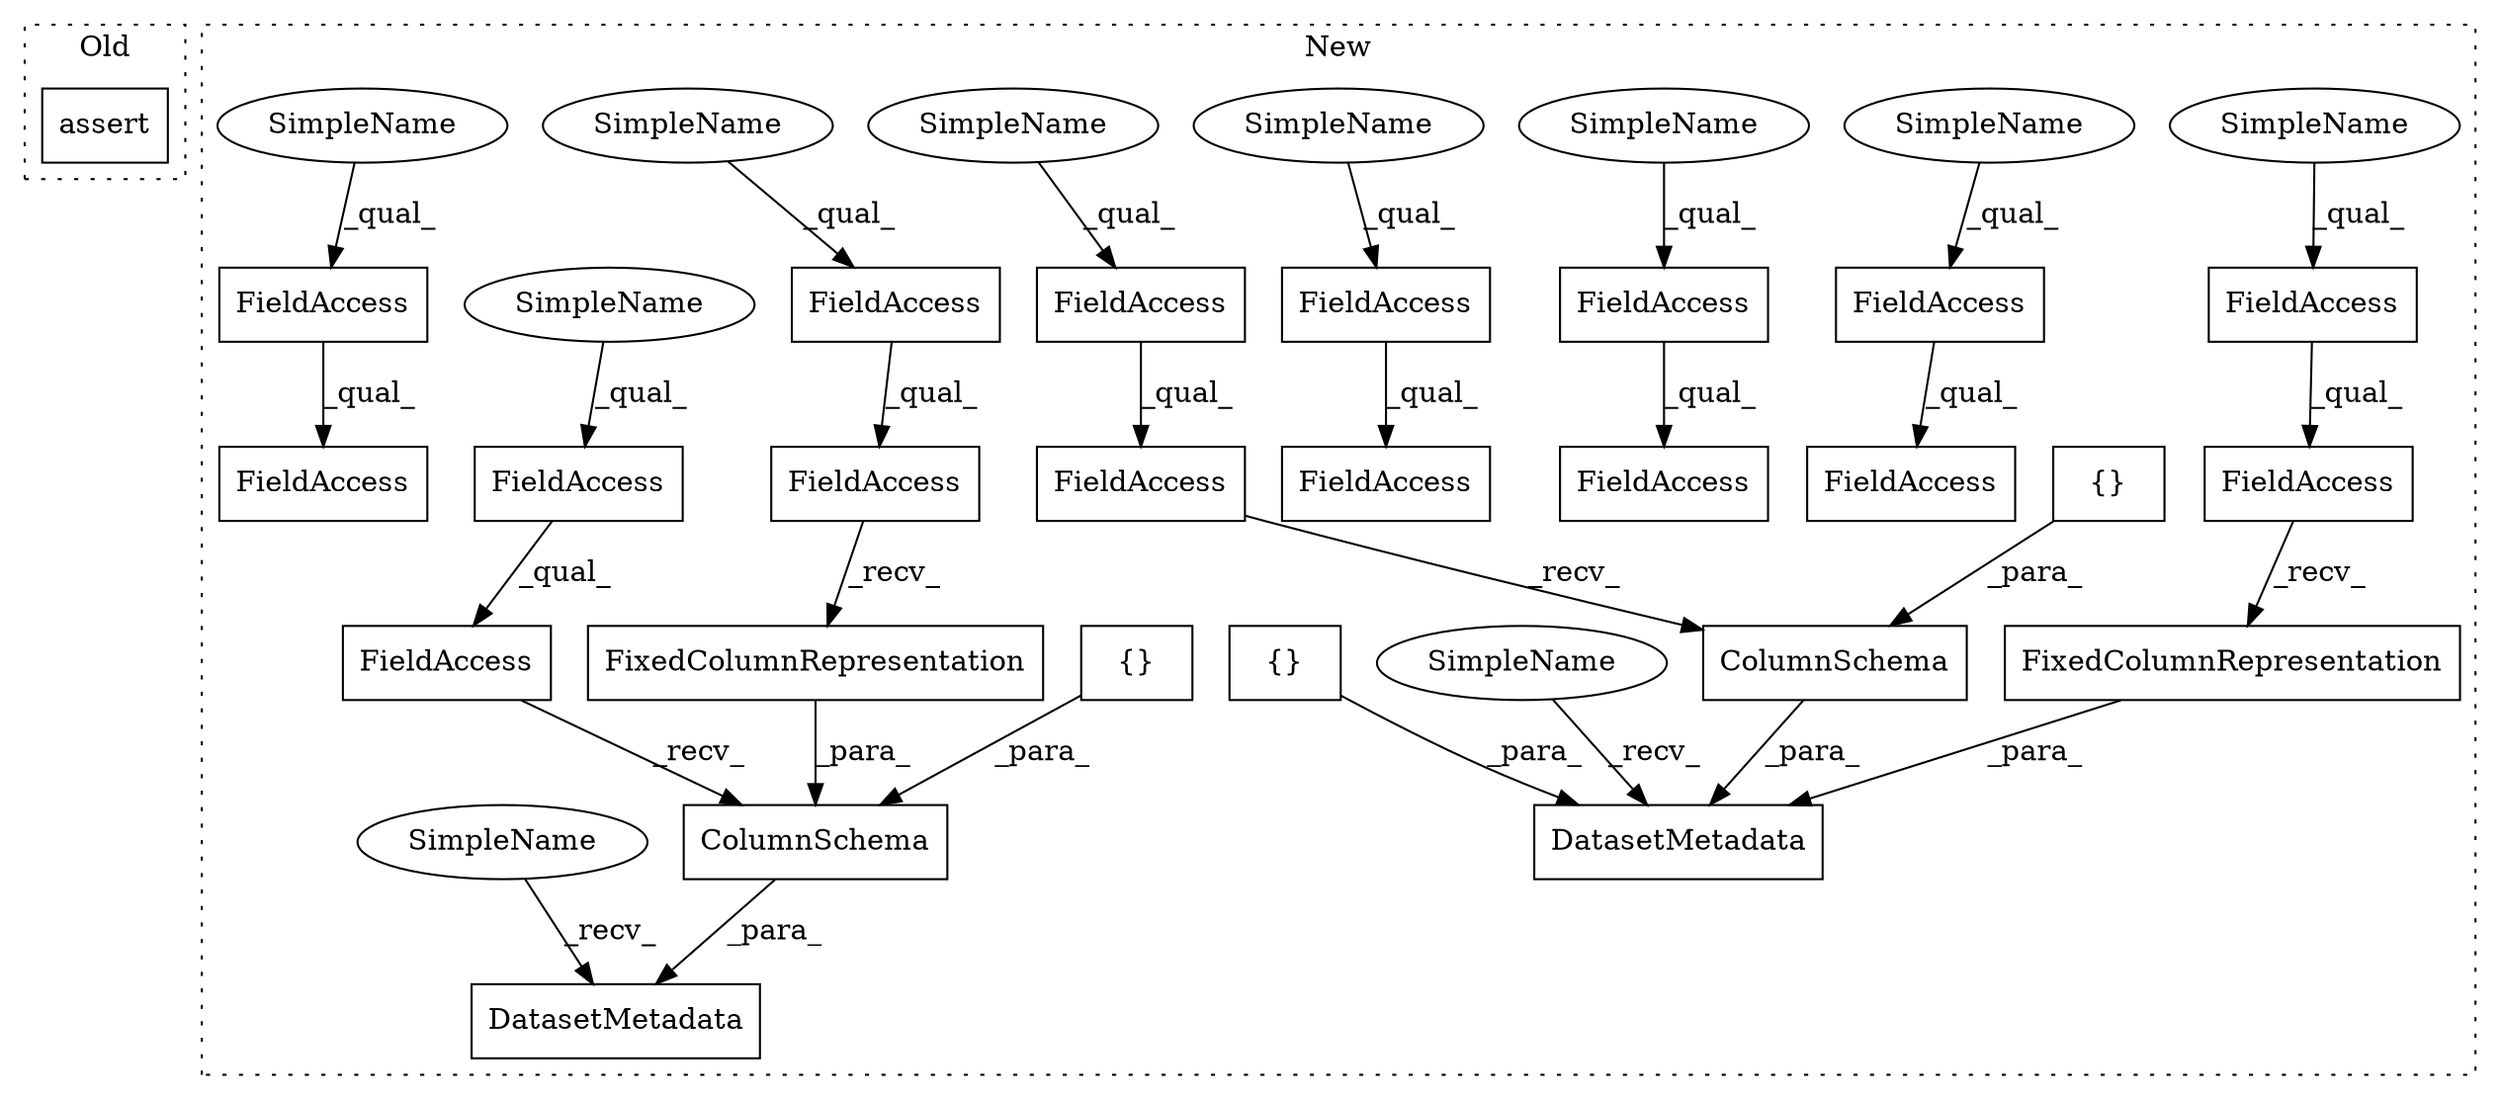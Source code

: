 digraph G {
subgraph cluster0 {
1 [label="assert" a="32" s="21916,22028" l="20,2" shape="box"];
label = "Old";
style="dotted";
}
subgraph cluster1 {
2 [label="DatasetMetadata" a="32" s="35563,36455" l="16,1" shape="box"];
3 [label="{}" a="4" s="35679" l="2" shape="box"];
4 [label="FixedColumnRepresentation" a="32" s="36250" l="27" shape="box"];
5 [label="FieldAccess" a="22" s="36202" l="47" shape="box"];
6 [label="FieldAccess" a="22" s="36202" l="32" shape="box"];
7 [label="FieldAccess" a="22" s="35855" l="32" shape="box"];
8 [label="FieldAccess" a="22" s="35855" l="47" shape="box"];
9 [label="FieldAccess" a="22" s="35938" l="32" shape="box"];
10 [label="FieldAccess" a="22" s="35191" l="32" shape="box"];
11 [label="FieldAccess" a="22" s="35191" l="47" shape="box"];
12 [label="FieldAccess" a="22" s="35938" l="47" shape="box"];
13 [label="ColumnSchema" a="32" s="35239,35356" l="13,1" shape="box"];
14 [label="{}" a="4" s="35278" l="2" shape="box"];
15 [label="DatasetMetadata" a="32" s="35164,35358" l="16,1" shape="box"];
16 [label="{}" a="4" s="36199" l="2" shape="box"];
17 [label="FieldAccess" a="22" s="35592" l="32" shape="box"];
18 [label="FieldAccess" a="22" s="35592" l="47" shape="box"];
19 [label="FieldAccess" a="22" s="35765" l="32" shape="box"];
20 [label="FieldAccess" a="22" s="35765" l="47" shape="box"];
21 [label="ColumnSchema" a="32" s="35640,35757" l="13,1" shape="box"];
22 [label="FieldAccess" a="22" s="36028" l="32" shape="box"];
23 [label="FieldAccess" a="22" s="36028" l="47" shape="box"];
24 [label="FieldAccess" a="22" s="35281" l="32" shape="box"];
25 [label="FieldAccess" a="22" s="35281" l="47" shape="box"];
26 [label="FixedColumnRepresentation" a="32" s="35329" l="27" shape="box"];
27 [label="SimpleName" a="42" s="36202" l="20" shape="ellipse"];
28 [label="SimpleName" a="42" s="35765" l="20" shape="ellipse"];
29 [label="SimpleName" a="42" s="36028" l="20" shape="ellipse"];
30 [label="SimpleName" a="42" s="35938" l="20" shape="ellipse"];
31 [label="SimpleName" a="42" s="35191" l="20" shape="ellipse"];
32 [label="SimpleName" a="42" s="35592" l="20" shape="ellipse"];
33 [label="SimpleName" a="42" s="35281" l="20" shape="ellipse"];
34 [label="SimpleName" a="42" s="35855" l="20" shape="ellipse"];
35 [label="SimpleName" a="42" s="35546" l="16" shape="ellipse"];
36 [label="SimpleName" a="42" s="35147" l="16" shape="ellipse"];
label = "New";
style="dotted";
}
3 -> 21 [label="_para_"];
4 -> 2 [label="_para_"];
5 -> 4 [label="_recv_"];
6 -> 5 [label="_qual_"];
7 -> 8 [label="_qual_"];
9 -> 12 [label="_qual_"];
10 -> 11 [label="_qual_"];
11 -> 13 [label="_recv_"];
13 -> 15 [label="_para_"];
14 -> 13 [label="_para_"];
16 -> 2 [label="_para_"];
17 -> 18 [label="_qual_"];
18 -> 21 [label="_recv_"];
19 -> 20 [label="_qual_"];
21 -> 2 [label="_para_"];
22 -> 23 [label="_qual_"];
24 -> 25 [label="_qual_"];
25 -> 26 [label="_recv_"];
26 -> 13 [label="_para_"];
27 -> 6 [label="_qual_"];
28 -> 19 [label="_qual_"];
29 -> 22 [label="_qual_"];
30 -> 9 [label="_qual_"];
31 -> 10 [label="_qual_"];
32 -> 17 [label="_qual_"];
33 -> 24 [label="_qual_"];
34 -> 7 [label="_qual_"];
35 -> 2 [label="_recv_"];
36 -> 15 [label="_recv_"];
}